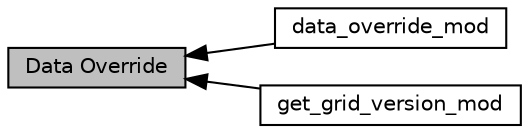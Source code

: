 digraph "Data Override"
{
  edge [fontname="Helvetica",fontsize="10",labelfontname="Helvetica",labelfontsize="10"];
  node [fontname="Helvetica",fontsize="10",shape=box];
  rankdir=LR;
  Node2 [label="data_override_mod",height=0.2,width=0.4,color="black", fillcolor="white", style="filled",URL="$group__data__override__mod.html",tooltip="Routines to get data in a file whose path is described in a user-provided data_table and do spatial a..."];
  Node3 [label="get_grid_version_mod",height=0.2,width=0.4,color="black", fillcolor="white", style="filled",URL="$group__get__grid__version__mod.html",tooltip="get_grid implementations and helper routines for data_override_mod"];
  Node1 [label="Data Override",height=0.2,width=0.4,color="black", fillcolor="grey75", style="filled", fontcolor="black",tooltip="Modules and associated files in the data_override directory."];
  Node1->Node2 [shape=plaintext, dir="back", style="solid"];
  Node1->Node3 [shape=plaintext, dir="back", style="solid"];
}
